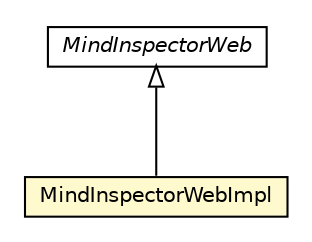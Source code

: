 #!/usr/local/bin/dot
#
# Class diagram 
# Generated by UMLGraph version R5_6 (http://www.umlgraph.org/)
#

digraph G {
	edge [fontname="Helvetica",fontsize=10,labelfontname="Helvetica",labelfontsize=10];
	node [fontname="Helvetica",fontsize=10,shape=plaintext];
	nodesep=0.25;
	ranksep=0.5;
	// jason.architecture.MindInspectorWebImpl
	c47746 [label=<<table title="jason.architecture.MindInspectorWebImpl" border="0" cellborder="1" cellspacing="0" cellpadding="2" port="p" bgcolor="lemonChiffon" href="./MindInspectorWebImpl.html">
		<tr><td><table border="0" cellspacing="0" cellpadding="1">
<tr><td align="center" balign="center"> MindInspectorWebImpl </td></tr>
		</table></td></tr>
		</table>>, URL="./MindInspectorWebImpl.html", fontname="Helvetica", fontcolor="black", fontsize=10.0];
	// jason.architecture.MindInspectorWeb
	c47747 [label=<<table title="jason.architecture.MindInspectorWeb" border="0" cellborder="1" cellspacing="0" cellpadding="2" port="p" href="./MindInspectorWeb.html">
		<tr><td><table border="0" cellspacing="0" cellpadding="1">
<tr><td align="center" balign="center"><font face="Helvetica-Oblique"> MindInspectorWeb </font></td></tr>
		</table></td></tr>
		</table>>, URL="./MindInspectorWeb.html", fontname="Helvetica", fontcolor="black", fontsize=10.0];
	//jason.architecture.MindInspectorWebImpl extends jason.architecture.MindInspectorWeb
	c47747:p -> c47746:p [dir=back,arrowtail=empty];
}

